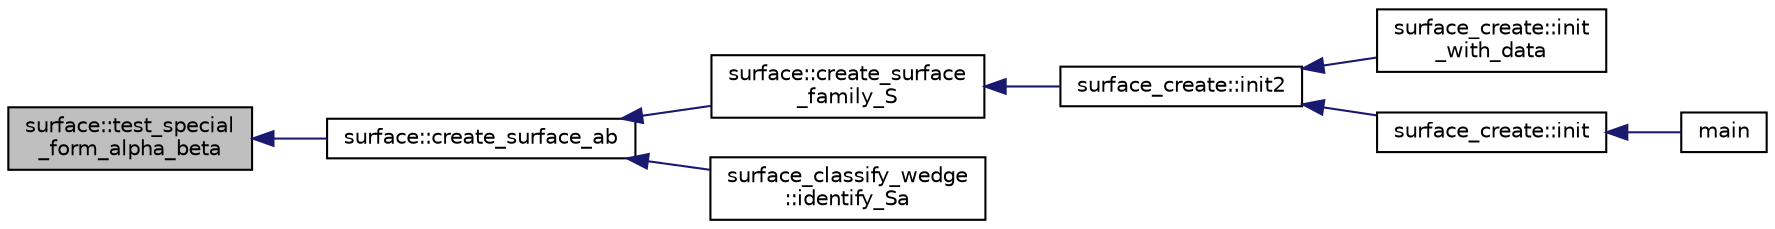 digraph "surface::test_special_form_alpha_beta"
{
  edge [fontname="Helvetica",fontsize="10",labelfontname="Helvetica",labelfontsize="10"];
  node [fontname="Helvetica",fontsize="10",shape=record];
  rankdir="LR";
  Node5334 [label="surface::test_special\l_form_alpha_beta",height=0.2,width=0.4,color="black", fillcolor="grey75", style="filled", fontcolor="black"];
  Node5334 -> Node5335 [dir="back",color="midnightblue",fontsize="10",style="solid",fontname="Helvetica"];
  Node5335 [label="surface::create_surface_ab",height=0.2,width=0.4,color="black", fillcolor="white", style="filled",URL="$d5/d88/classsurface.html#a9e0834d9fd3ea14957df1944ac40c847"];
  Node5335 -> Node5336 [dir="back",color="midnightblue",fontsize="10",style="solid",fontname="Helvetica"];
  Node5336 [label="surface::create_surface\l_family_S",height=0.2,width=0.4,color="black", fillcolor="white", style="filled",URL="$d5/d88/classsurface.html#a820199c4eab279fad1085a308550fa8f"];
  Node5336 -> Node5337 [dir="back",color="midnightblue",fontsize="10",style="solid",fontname="Helvetica"];
  Node5337 [label="surface_create::init2",height=0.2,width=0.4,color="black", fillcolor="white", style="filled",URL="$de/da4/classsurface__create.html#a0d600640f7dd62d5a6c36443effdab59"];
  Node5337 -> Node5338 [dir="back",color="midnightblue",fontsize="10",style="solid",fontname="Helvetica"];
  Node5338 [label="surface_create::init\l_with_data",height=0.2,width=0.4,color="black", fillcolor="white", style="filled",URL="$de/da4/classsurface__create.html#a9226f687139676532adb1aa971fbade2"];
  Node5337 -> Node5339 [dir="back",color="midnightblue",fontsize="10",style="solid",fontname="Helvetica"];
  Node5339 [label="surface_create::init",height=0.2,width=0.4,color="black", fillcolor="white", style="filled",URL="$de/da4/classsurface__create.html#ab0db5c12825f778e3caf8aa4da02eb06"];
  Node5339 -> Node5340 [dir="back",color="midnightblue",fontsize="10",style="solid",fontname="Helvetica"];
  Node5340 [label="main",height=0.2,width=0.4,color="black", fillcolor="white", style="filled",URL="$d2/dfa/create__surface__main_8_c.html#a217dbf8b442f20279ea00b898af96f52"];
  Node5335 -> Node5341 [dir="back",color="midnightblue",fontsize="10",style="solid",fontname="Helvetica"];
  Node5341 [label="surface_classify_wedge\l::identify_Sa",height=0.2,width=0.4,color="black", fillcolor="white", style="filled",URL="$d7/d5c/classsurface__classify__wedge.html#a8fdc22ea1850bd4da28ace84adb055a6"];
}
